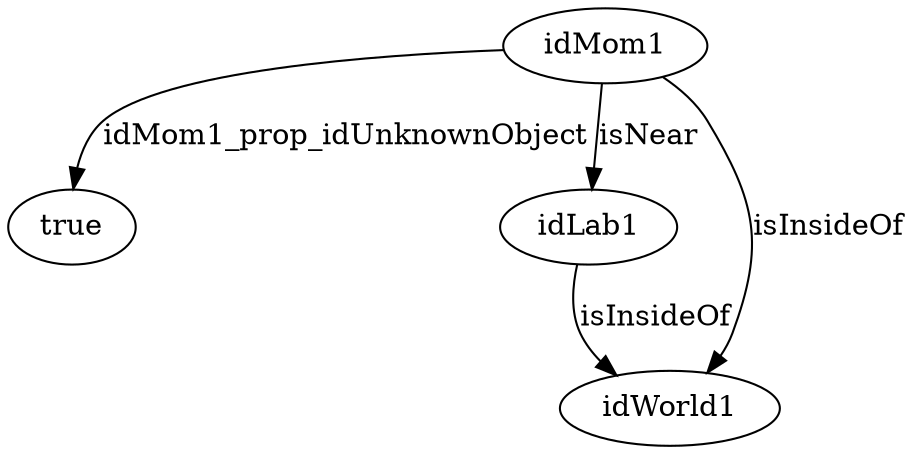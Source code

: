 strict digraph  {
idMom1 [node_type=entity_node, root=root];
true;
idLab1;
idWorld1;
idMom1 -> true  [edge_type=property, label=idMom1_prop_idUnknownObject];
idMom1 -> idLab1  [edge_type=relationship, label=isNear];
idMom1 -> idWorld1  [edge_type=relationship, label=isInsideOf];
idLab1 -> idWorld1  [edge_type=relationship, label=isInsideOf];
}
